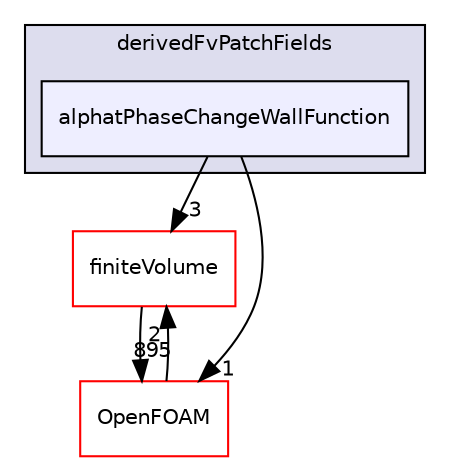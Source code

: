 digraph "src/phaseSystemModels/reactingEulerFoam/derivedFvPatchFields/alphatPhaseChangeWallFunction" {
  bgcolor=transparent;
  compound=true
  node [ fontsize="10", fontname="Helvetica"];
  edge [ labelfontsize="10", labelfontname="Helvetica"];
  subgraph clusterdir_b7cf47d467e63ee16b71b3cc72940979 {
    graph [ bgcolor="#ddddee", pencolor="black", label="derivedFvPatchFields" fontname="Helvetica", fontsize="10", URL="dir_b7cf47d467e63ee16b71b3cc72940979.html"]
  dir_65bf705d4863edd39916689712ad8771 [shape=box, label="alphatPhaseChangeWallFunction", style="filled", fillcolor="#eeeeff", pencolor="black", URL="dir_65bf705d4863edd39916689712ad8771.html"];
  }
  dir_9bd15774b555cf7259a6fa18f99fe99b [shape=box label="finiteVolume" color="red" URL="dir_9bd15774b555cf7259a6fa18f99fe99b.html"];
  dir_c5473ff19b20e6ec4dfe5c310b3778a8 [shape=box label="OpenFOAM" color="red" URL="dir_c5473ff19b20e6ec4dfe5c310b3778a8.html"];
  dir_65bf705d4863edd39916689712ad8771->dir_9bd15774b555cf7259a6fa18f99fe99b [headlabel="3", labeldistance=1.5 headhref="dir_003003_000814.html"];
  dir_65bf705d4863edd39916689712ad8771->dir_c5473ff19b20e6ec4dfe5c310b3778a8 [headlabel="1", labeldistance=1.5 headhref="dir_003003_002151.html"];
  dir_9bd15774b555cf7259a6fa18f99fe99b->dir_c5473ff19b20e6ec4dfe5c310b3778a8 [headlabel="895", labeldistance=1.5 headhref="dir_000814_002151.html"];
  dir_c5473ff19b20e6ec4dfe5c310b3778a8->dir_9bd15774b555cf7259a6fa18f99fe99b [headlabel="2", labeldistance=1.5 headhref="dir_002151_000814.html"];
}
